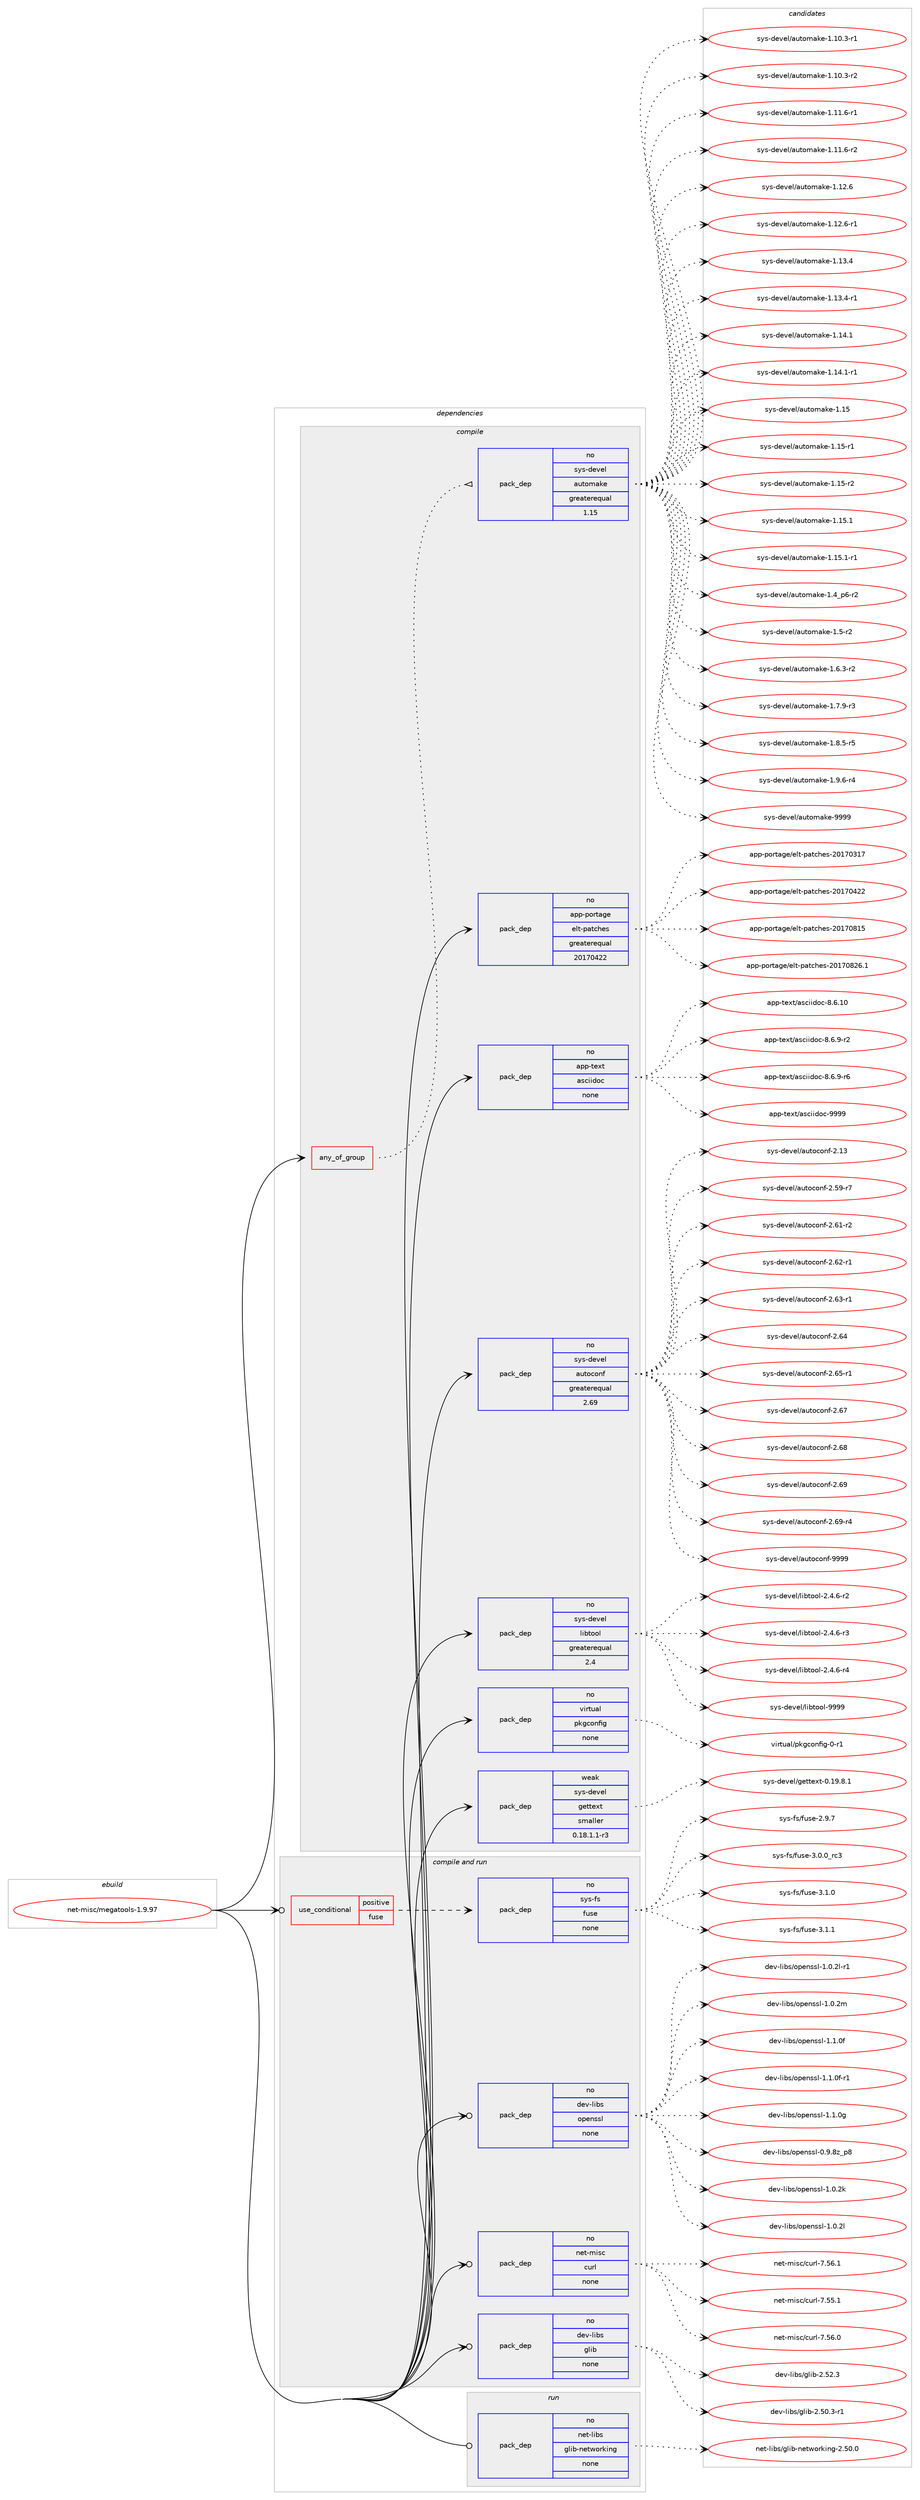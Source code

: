 digraph prolog {

# *************
# Graph options
# *************

newrank=true;
concentrate=true;
compound=true;
graph [rankdir=LR,fontname=Helvetica,fontsize=10,ranksep=1.5];#, ranksep=2.5, nodesep=0.2];
edge  [arrowhead=vee];
node  [fontname=Helvetica,fontsize=10];

# **********
# The ebuild
# **********

subgraph cluster_leftcol {
color=gray;
rank=same;
label=<<i>ebuild</i>>;
id [label="net-misc/megatools-1.9.97", color=red, width=4, href="../net-misc/megatools-1.9.97.svg"];
}

# ****************
# The dependencies
# ****************

subgraph cluster_midcol {
color=gray;
label=<<i>dependencies</i>>;
subgraph cluster_compile {
fillcolor="#eeeeee";
style=filled;
label=<<i>compile</i>>;
subgraph any7034 {
dependency427022 [label=<<TABLE BORDER="0" CELLBORDER="1" CELLSPACING="0" CELLPADDING="4"><TR><TD CELLPADDING="10">any_of_group</TD></TR></TABLE>>, shape=none, color=red];subgraph pack313975 {
dependency427023 [label=<<TABLE BORDER="0" CELLBORDER="1" CELLSPACING="0" CELLPADDING="4" WIDTH="220"><TR><TD ROWSPAN="6" CELLPADDING="30">pack_dep</TD></TR><TR><TD WIDTH="110">no</TD></TR><TR><TD>sys-devel</TD></TR><TR><TD>automake</TD></TR><TR><TD>greaterequal</TD></TR><TR><TD>1.15</TD></TR></TABLE>>, shape=none, color=blue];
}
dependency427022:e -> dependency427023:w [weight=20,style="dotted",arrowhead="oinv"];
}
id:e -> dependency427022:w [weight=20,style="solid",arrowhead="vee"];
subgraph pack313976 {
dependency427024 [label=<<TABLE BORDER="0" CELLBORDER="1" CELLSPACING="0" CELLPADDING="4" WIDTH="220"><TR><TD ROWSPAN="6" CELLPADDING="30">pack_dep</TD></TR><TR><TD WIDTH="110">no</TD></TR><TR><TD>app-portage</TD></TR><TR><TD>elt-patches</TD></TR><TR><TD>greaterequal</TD></TR><TR><TD>20170422</TD></TR></TABLE>>, shape=none, color=blue];
}
id:e -> dependency427024:w [weight=20,style="solid",arrowhead="vee"];
subgraph pack313977 {
dependency427025 [label=<<TABLE BORDER="0" CELLBORDER="1" CELLSPACING="0" CELLPADDING="4" WIDTH="220"><TR><TD ROWSPAN="6" CELLPADDING="30">pack_dep</TD></TR><TR><TD WIDTH="110">no</TD></TR><TR><TD>app-text</TD></TR><TR><TD>asciidoc</TD></TR><TR><TD>none</TD></TR><TR><TD></TD></TR></TABLE>>, shape=none, color=blue];
}
id:e -> dependency427025:w [weight=20,style="solid",arrowhead="vee"];
subgraph pack313978 {
dependency427026 [label=<<TABLE BORDER="0" CELLBORDER="1" CELLSPACING="0" CELLPADDING="4" WIDTH="220"><TR><TD ROWSPAN="6" CELLPADDING="30">pack_dep</TD></TR><TR><TD WIDTH="110">no</TD></TR><TR><TD>sys-devel</TD></TR><TR><TD>autoconf</TD></TR><TR><TD>greaterequal</TD></TR><TR><TD>2.69</TD></TR></TABLE>>, shape=none, color=blue];
}
id:e -> dependency427026:w [weight=20,style="solid",arrowhead="vee"];
subgraph pack313979 {
dependency427027 [label=<<TABLE BORDER="0" CELLBORDER="1" CELLSPACING="0" CELLPADDING="4" WIDTH="220"><TR><TD ROWSPAN="6" CELLPADDING="30">pack_dep</TD></TR><TR><TD WIDTH="110">no</TD></TR><TR><TD>sys-devel</TD></TR><TR><TD>libtool</TD></TR><TR><TD>greaterequal</TD></TR><TR><TD>2.4</TD></TR></TABLE>>, shape=none, color=blue];
}
id:e -> dependency427027:w [weight=20,style="solid",arrowhead="vee"];
subgraph pack313980 {
dependency427028 [label=<<TABLE BORDER="0" CELLBORDER="1" CELLSPACING="0" CELLPADDING="4" WIDTH="220"><TR><TD ROWSPAN="6" CELLPADDING="30">pack_dep</TD></TR><TR><TD WIDTH="110">no</TD></TR><TR><TD>virtual</TD></TR><TR><TD>pkgconfig</TD></TR><TR><TD>none</TD></TR><TR><TD></TD></TR></TABLE>>, shape=none, color=blue];
}
id:e -> dependency427028:w [weight=20,style="solid",arrowhead="vee"];
subgraph pack313981 {
dependency427029 [label=<<TABLE BORDER="0" CELLBORDER="1" CELLSPACING="0" CELLPADDING="4" WIDTH="220"><TR><TD ROWSPAN="6" CELLPADDING="30">pack_dep</TD></TR><TR><TD WIDTH="110">weak</TD></TR><TR><TD>sys-devel</TD></TR><TR><TD>gettext</TD></TR><TR><TD>smaller</TD></TR><TR><TD>0.18.1.1-r3</TD></TR></TABLE>>, shape=none, color=blue];
}
id:e -> dependency427029:w [weight=20,style="solid",arrowhead="vee"];
}
subgraph cluster_compileandrun {
fillcolor="#eeeeee";
style=filled;
label=<<i>compile and run</i>>;
subgraph cond105820 {
dependency427030 [label=<<TABLE BORDER="0" CELLBORDER="1" CELLSPACING="0" CELLPADDING="4"><TR><TD ROWSPAN="3" CELLPADDING="10">use_conditional</TD></TR><TR><TD>positive</TD></TR><TR><TD>fuse</TD></TR></TABLE>>, shape=none, color=red];
subgraph pack313982 {
dependency427031 [label=<<TABLE BORDER="0" CELLBORDER="1" CELLSPACING="0" CELLPADDING="4" WIDTH="220"><TR><TD ROWSPAN="6" CELLPADDING="30">pack_dep</TD></TR><TR><TD WIDTH="110">no</TD></TR><TR><TD>sys-fs</TD></TR><TR><TD>fuse</TD></TR><TR><TD>none</TD></TR><TR><TD></TD></TR></TABLE>>, shape=none, color=blue];
}
dependency427030:e -> dependency427031:w [weight=20,style="dashed",arrowhead="vee"];
}
id:e -> dependency427030:w [weight=20,style="solid",arrowhead="odotvee"];
subgraph pack313983 {
dependency427032 [label=<<TABLE BORDER="0" CELLBORDER="1" CELLSPACING="0" CELLPADDING="4" WIDTH="220"><TR><TD ROWSPAN="6" CELLPADDING="30">pack_dep</TD></TR><TR><TD WIDTH="110">no</TD></TR><TR><TD>dev-libs</TD></TR><TR><TD>glib</TD></TR><TR><TD>none</TD></TR><TR><TD></TD></TR></TABLE>>, shape=none, color=blue];
}
id:e -> dependency427032:w [weight=20,style="solid",arrowhead="odotvee"];
subgraph pack313984 {
dependency427033 [label=<<TABLE BORDER="0" CELLBORDER="1" CELLSPACING="0" CELLPADDING="4" WIDTH="220"><TR><TD ROWSPAN="6" CELLPADDING="30">pack_dep</TD></TR><TR><TD WIDTH="110">no</TD></TR><TR><TD>dev-libs</TD></TR><TR><TD>openssl</TD></TR><TR><TD>none</TD></TR><TR><TD></TD></TR></TABLE>>, shape=none, color=blue];
}
id:e -> dependency427033:w [weight=20,style="solid",arrowhead="odotvee"];
subgraph pack313985 {
dependency427034 [label=<<TABLE BORDER="0" CELLBORDER="1" CELLSPACING="0" CELLPADDING="4" WIDTH="220"><TR><TD ROWSPAN="6" CELLPADDING="30">pack_dep</TD></TR><TR><TD WIDTH="110">no</TD></TR><TR><TD>net-misc</TD></TR><TR><TD>curl</TD></TR><TR><TD>none</TD></TR><TR><TD></TD></TR></TABLE>>, shape=none, color=blue];
}
id:e -> dependency427034:w [weight=20,style="solid",arrowhead="odotvee"];
}
subgraph cluster_run {
fillcolor="#eeeeee";
style=filled;
label=<<i>run</i>>;
subgraph pack313986 {
dependency427035 [label=<<TABLE BORDER="0" CELLBORDER="1" CELLSPACING="0" CELLPADDING="4" WIDTH="220"><TR><TD ROWSPAN="6" CELLPADDING="30">pack_dep</TD></TR><TR><TD WIDTH="110">no</TD></TR><TR><TD>net-libs</TD></TR><TR><TD>glib-networking</TD></TR><TR><TD>none</TD></TR><TR><TD></TD></TR></TABLE>>, shape=none, color=blue];
}
id:e -> dependency427035:w [weight=20,style="solid",arrowhead="odot"];
}
}

# **************
# The candidates
# **************

subgraph cluster_choices {
rank=same;
color=gray;
label=<<i>candidates</i>>;

subgraph choice313975 {
color=black;
nodesep=1;
choice11512111545100101118101108479711711611110997107101454946494846514511449 [label="sys-devel/automake-1.10.3-r1", color=red, width=4,href="../sys-devel/automake-1.10.3-r1.svg"];
choice11512111545100101118101108479711711611110997107101454946494846514511450 [label="sys-devel/automake-1.10.3-r2", color=red, width=4,href="../sys-devel/automake-1.10.3-r2.svg"];
choice11512111545100101118101108479711711611110997107101454946494946544511449 [label="sys-devel/automake-1.11.6-r1", color=red, width=4,href="../sys-devel/automake-1.11.6-r1.svg"];
choice11512111545100101118101108479711711611110997107101454946494946544511450 [label="sys-devel/automake-1.11.6-r2", color=red, width=4,href="../sys-devel/automake-1.11.6-r2.svg"];
choice1151211154510010111810110847971171161111099710710145494649504654 [label="sys-devel/automake-1.12.6", color=red, width=4,href="../sys-devel/automake-1.12.6.svg"];
choice11512111545100101118101108479711711611110997107101454946495046544511449 [label="sys-devel/automake-1.12.6-r1", color=red, width=4,href="../sys-devel/automake-1.12.6-r1.svg"];
choice1151211154510010111810110847971171161111099710710145494649514652 [label="sys-devel/automake-1.13.4", color=red, width=4,href="../sys-devel/automake-1.13.4.svg"];
choice11512111545100101118101108479711711611110997107101454946495146524511449 [label="sys-devel/automake-1.13.4-r1", color=red, width=4,href="../sys-devel/automake-1.13.4-r1.svg"];
choice1151211154510010111810110847971171161111099710710145494649524649 [label="sys-devel/automake-1.14.1", color=red, width=4,href="../sys-devel/automake-1.14.1.svg"];
choice11512111545100101118101108479711711611110997107101454946495246494511449 [label="sys-devel/automake-1.14.1-r1", color=red, width=4,href="../sys-devel/automake-1.14.1-r1.svg"];
choice115121115451001011181011084797117116111109971071014549464953 [label="sys-devel/automake-1.15", color=red, width=4,href="../sys-devel/automake-1.15.svg"];
choice1151211154510010111810110847971171161111099710710145494649534511449 [label="sys-devel/automake-1.15-r1", color=red, width=4,href="../sys-devel/automake-1.15-r1.svg"];
choice1151211154510010111810110847971171161111099710710145494649534511450 [label="sys-devel/automake-1.15-r2", color=red, width=4,href="../sys-devel/automake-1.15-r2.svg"];
choice1151211154510010111810110847971171161111099710710145494649534649 [label="sys-devel/automake-1.15.1", color=red, width=4,href="../sys-devel/automake-1.15.1.svg"];
choice11512111545100101118101108479711711611110997107101454946495346494511449 [label="sys-devel/automake-1.15.1-r1", color=red, width=4,href="../sys-devel/automake-1.15.1-r1.svg"];
choice115121115451001011181011084797117116111109971071014549465295112544511450 [label="sys-devel/automake-1.4_p6-r2", color=red, width=4,href="../sys-devel/automake-1.4_p6-r2.svg"];
choice11512111545100101118101108479711711611110997107101454946534511450 [label="sys-devel/automake-1.5-r2", color=red, width=4,href="../sys-devel/automake-1.5-r2.svg"];
choice115121115451001011181011084797117116111109971071014549465446514511450 [label="sys-devel/automake-1.6.3-r2", color=red, width=4,href="../sys-devel/automake-1.6.3-r2.svg"];
choice115121115451001011181011084797117116111109971071014549465546574511451 [label="sys-devel/automake-1.7.9-r3", color=red, width=4,href="../sys-devel/automake-1.7.9-r3.svg"];
choice115121115451001011181011084797117116111109971071014549465646534511453 [label="sys-devel/automake-1.8.5-r5", color=red, width=4,href="../sys-devel/automake-1.8.5-r5.svg"];
choice115121115451001011181011084797117116111109971071014549465746544511452 [label="sys-devel/automake-1.9.6-r4", color=red, width=4,href="../sys-devel/automake-1.9.6-r4.svg"];
choice115121115451001011181011084797117116111109971071014557575757 [label="sys-devel/automake-9999", color=red, width=4,href="../sys-devel/automake-9999.svg"];
dependency427023:e -> choice11512111545100101118101108479711711611110997107101454946494846514511449:w [style=dotted,weight="100"];
dependency427023:e -> choice11512111545100101118101108479711711611110997107101454946494846514511450:w [style=dotted,weight="100"];
dependency427023:e -> choice11512111545100101118101108479711711611110997107101454946494946544511449:w [style=dotted,weight="100"];
dependency427023:e -> choice11512111545100101118101108479711711611110997107101454946494946544511450:w [style=dotted,weight="100"];
dependency427023:e -> choice1151211154510010111810110847971171161111099710710145494649504654:w [style=dotted,weight="100"];
dependency427023:e -> choice11512111545100101118101108479711711611110997107101454946495046544511449:w [style=dotted,weight="100"];
dependency427023:e -> choice1151211154510010111810110847971171161111099710710145494649514652:w [style=dotted,weight="100"];
dependency427023:e -> choice11512111545100101118101108479711711611110997107101454946495146524511449:w [style=dotted,weight="100"];
dependency427023:e -> choice1151211154510010111810110847971171161111099710710145494649524649:w [style=dotted,weight="100"];
dependency427023:e -> choice11512111545100101118101108479711711611110997107101454946495246494511449:w [style=dotted,weight="100"];
dependency427023:e -> choice115121115451001011181011084797117116111109971071014549464953:w [style=dotted,weight="100"];
dependency427023:e -> choice1151211154510010111810110847971171161111099710710145494649534511449:w [style=dotted,weight="100"];
dependency427023:e -> choice1151211154510010111810110847971171161111099710710145494649534511450:w [style=dotted,weight="100"];
dependency427023:e -> choice1151211154510010111810110847971171161111099710710145494649534649:w [style=dotted,weight="100"];
dependency427023:e -> choice11512111545100101118101108479711711611110997107101454946495346494511449:w [style=dotted,weight="100"];
dependency427023:e -> choice115121115451001011181011084797117116111109971071014549465295112544511450:w [style=dotted,weight="100"];
dependency427023:e -> choice11512111545100101118101108479711711611110997107101454946534511450:w [style=dotted,weight="100"];
dependency427023:e -> choice115121115451001011181011084797117116111109971071014549465446514511450:w [style=dotted,weight="100"];
dependency427023:e -> choice115121115451001011181011084797117116111109971071014549465546574511451:w [style=dotted,weight="100"];
dependency427023:e -> choice115121115451001011181011084797117116111109971071014549465646534511453:w [style=dotted,weight="100"];
dependency427023:e -> choice115121115451001011181011084797117116111109971071014549465746544511452:w [style=dotted,weight="100"];
dependency427023:e -> choice115121115451001011181011084797117116111109971071014557575757:w [style=dotted,weight="100"];
}
subgraph choice313976 {
color=black;
nodesep=1;
choice97112112451121111141169710310147101108116451129711699104101115455048495548514955 [label="app-portage/elt-patches-20170317", color=red, width=4,href="../app-portage/elt-patches-20170317.svg"];
choice97112112451121111141169710310147101108116451129711699104101115455048495548525050 [label="app-portage/elt-patches-20170422", color=red, width=4,href="../app-portage/elt-patches-20170422.svg"];
choice97112112451121111141169710310147101108116451129711699104101115455048495548564953 [label="app-portage/elt-patches-20170815", color=red, width=4,href="../app-portage/elt-patches-20170815.svg"];
choice971121124511211111411697103101471011081164511297116991041011154550484955485650544649 [label="app-portage/elt-patches-20170826.1", color=red, width=4,href="../app-portage/elt-patches-20170826.1.svg"];
dependency427024:e -> choice97112112451121111141169710310147101108116451129711699104101115455048495548514955:w [style=dotted,weight="100"];
dependency427024:e -> choice97112112451121111141169710310147101108116451129711699104101115455048495548525050:w [style=dotted,weight="100"];
dependency427024:e -> choice97112112451121111141169710310147101108116451129711699104101115455048495548564953:w [style=dotted,weight="100"];
dependency427024:e -> choice971121124511211111411697103101471011081164511297116991041011154550484955485650544649:w [style=dotted,weight="100"];
}
subgraph choice313977 {
color=black;
nodesep=1;
choice97112112451161011201164797115991051051001119945564654464948 [label="app-text/asciidoc-8.6.10", color=red, width=4,href="../app-text/asciidoc-8.6.10.svg"];
choice9711211245116101120116479711599105105100111994556465446574511450 [label="app-text/asciidoc-8.6.9-r2", color=red, width=4,href="../app-text/asciidoc-8.6.9-r2.svg"];
choice9711211245116101120116479711599105105100111994556465446574511454 [label="app-text/asciidoc-8.6.9-r6", color=red, width=4,href="../app-text/asciidoc-8.6.9-r6.svg"];
choice9711211245116101120116479711599105105100111994557575757 [label="app-text/asciidoc-9999", color=red, width=4,href="../app-text/asciidoc-9999.svg"];
dependency427025:e -> choice97112112451161011201164797115991051051001119945564654464948:w [style=dotted,weight="100"];
dependency427025:e -> choice9711211245116101120116479711599105105100111994556465446574511450:w [style=dotted,weight="100"];
dependency427025:e -> choice9711211245116101120116479711599105105100111994556465446574511454:w [style=dotted,weight="100"];
dependency427025:e -> choice9711211245116101120116479711599105105100111994557575757:w [style=dotted,weight="100"];
}
subgraph choice313978 {
color=black;
nodesep=1;
choice115121115451001011181011084797117116111991111101024550464951 [label="sys-devel/autoconf-2.13", color=red, width=4,href="../sys-devel/autoconf-2.13.svg"];
choice1151211154510010111810110847971171161119911111010245504653574511455 [label="sys-devel/autoconf-2.59-r7", color=red, width=4,href="../sys-devel/autoconf-2.59-r7.svg"];
choice1151211154510010111810110847971171161119911111010245504654494511450 [label="sys-devel/autoconf-2.61-r2", color=red, width=4,href="../sys-devel/autoconf-2.61-r2.svg"];
choice1151211154510010111810110847971171161119911111010245504654504511449 [label="sys-devel/autoconf-2.62-r1", color=red, width=4,href="../sys-devel/autoconf-2.62-r1.svg"];
choice1151211154510010111810110847971171161119911111010245504654514511449 [label="sys-devel/autoconf-2.63-r1", color=red, width=4,href="../sys-devel/autoconf-2.63-r1.svg"];
choice115121115451001011181011084797117116111991111101024550465452 [label="sys-devel/autoconf-2.64", color=red, width=4,href="../sys-devel/autoconf-2.64.svg"];
choice1151211154510010111810110847971171161119911111010245504654534511449 [label="sys-devel/autoconf-2.65-r1", color=red, width=4,href="../sys-devel/autoconf-2.65-r1.svg"];
choice115121115451001011181011084797117116111991111101024550465455 [label="sys-devel/autoconf-2.67", color=red, width=4,href="../sys-devel/autoconf-2.67.svg"];
choice115121115451001011181011084797117116111991111101024550465456 [label="sys-devel/autoconf-2.68", color=red, width=4,href="../sys-devel/autoconf-2.68.svg"];
choice115121115451001011181011084797117116111991111101024550465457 [label="sys-devel/autoconf-2.69", color=red, width=4,href="../sys-devel/autoconf-2.69.svg"];
choice1151211154510010111810110847971171161119911111010245504654574511452 [label="sys-devel/autoconf-2.69-r4", color=red, width=4,href="../sys-devel/autoconf-2.69-r4.svg"];
choice115121115451001011181011084797117116111991111101024557575757 [label="sys-devel/autoconf-9999", color=red, width=4,href="../sys-devel/autoconf-9999.svg"];
dependency427026:e -> choice115121115451001011181011084797117116111991111101024550464951:w [style=dotted,weight="100"];
dependency427026:e -> choice1151211154510010111810110847971171161119911111010245504653574511455:w [style=dotted,weight="100"];
dependency427026:e -> choice1151211154510010111810110847971171161119911111010245504654494511450:w [style=dotted,weight="100"];
dependency427026:e -> choice1151211154510010111810110847971171161119911111010245504654504511449:w [style=dotted,weight="100"];
dependency427026:e -> choice1151211154510010111810110847971171161119911111010245504654514511449:w [style=dotted,weight="100"];
dependency427026:e -> choice115121115451001011181011084797117116111991111101024550465452:w [style=dotted,weight="100"];
dependency427026:e -> choice1151211154510010111810110847971171161119911111010245504654534511449:w [style=dotted,weight="100"];
dependency427026:e -> choice115121115451001011181011084797117116111991111101024550465455:w [style=dotted,weight="100"];
dependency427026:e -> choice115121115451001011181011084797117116111991111101024550465456:w [style=dotted,weight="100"];
dependency427026:e -> choice115121115451001011181011084797117116111991111101024550465457:w [style=dotted,weight="100"];
dependency427026:e -> choice1151211154510010111810110847971171161119911111010245504654574511452:w [style=dotted,weight="100"];
dependency427026:e -> choice115121115451001011181011084797117116111991111101024557575757:w [style=dotted,weight="100"];
}
subgraph choice313979 {
color=black;
nodesep=1;
choice1151211154510010111810110847108105981161111111084550465246544511450 [label="sys-devel/libtool-2.4.6-r2", color=red, width=4,href="../sys-devel/libtool-2.4.6-r2.svg"];
choice1151211154510010111810110847108105981161111111084550465246544511451 [label="sys-devel/libtool-2.4.6-r3", color=red, width=4,href="../sys-devel/libtool-2.4.6-r3.svg"];
choice1151211154510010111810110847108105981161111111084550465246544511452 [label="sys-devel/libtool-2.4.6-r4", color=red, width=4,href="../sys-devel/libtool-2.4.6-r4.svg"];
choice1151211154510010111810110847108105981161111111084557575757 [label="sys-devel/libtool-9999", color=red, width=4,href="../sys-devel/libtool-9999.svg"];
dependency427027:e -> choice1151211154510010111810110847108105981161111111084550465246544511450:w [style=dotted,weight="100"];
dependency427027:e -> choice1151211154510010111810110847108105981161111111084550465246544511451:w [style=dotted,weight="100"];
dependency427027:e -> choice1151211154510010111810110847108105981161111111084550465246544511452:w [style=dotted,weight="100"];
dependency427027:e -> choice1151211154510010111810110847108105981161111111084557575757:w [style=dotted,weight="100"];
}
subgraph choice313980 {
color=black;
nodesep=1;
choice11810511411611797108471121071039911111010210510345484511449 [label="virtual/pkgconfig-0-r1", color=red, width=4,href="../virtual/pkgconfig-0-r1.svg"];
dependency427028:e -> choice11810511411611797108471121071039911111010210510345484511449:w [style=dotted,weight="100"];
}
subgraph choice313981 {
color=black;
nodesep=1;
choice1151211154510010111810110847103101116116101120116454846495746564649 [label="sys-devel/gettext-0.19.8.1", color=red, width=4,href="../sys-devel/gettext-0.19.8.1.svg"];
dependency427029:e -> choice1151211154510010111810110847103101116116101120116454846495746564649:w [style=dotted,weight="100"];
}
subgraph choice313982 {
color=black;
nodesep=1;
choice1151211154510211547102117115101455046574655 [label="sys-fs/fuse-2.9.7", color=red, width=4,href="../sys-fs/fuse-2.9.7.svg"];
choice1151211154510211547102117115101455146484648951149951 [label="sys-fs/fuse-3.0.0_rc3", color=red, width=4,href="../sys-fs/fuse-3.0.0_rc3.svg"];
choice1151211154510211547102117115101455146494648 [label="sys-fs/fuse-3.1.0", color=red, width=4,href="../sys-fs/fuse-3.1.0.svg"];
choice1151211154510211547102117115101455146494649 [label="sys-fs/fuse-3.1.1", color=red, width=4,href="../sys-fs/fuse-3.1.1.svg"];
dependency427031:e -> choice1151211154510211547102117115101455046574655:w [style=dotted,weight="100"];
dependency427031:e -> choice1151211154510211547102117115101455146484648951149951:w [style=dotted,weight="100"];
dependency427031:e -> choice1151211154510211547102117115101455146494648:w [style=dotted,weight="100"];
dependency427031:e -> choice1151211154510211547102117115101455146494649:w [style=dotted,weight="100"];
}
subgraph choice313983 {
color=black;
nodesep=1;
choice10010111845108105981154710310810598455046534846514511449 [label="dev-libs/glib-2.50.3-r1", color=red, width=4,href="../dev-libs/glib-2.50.3-r1.svg"];
choice1001011184510810598115471031081059845504653504651 [label="dev-libs/glib-2.52.3", color=red, width=4,href="../dev-libs/glib-2.52.3.svg"];
dependency427032:e -> choice10010111845108105981154710310810598455046534846514511449:w [style=dotted,weight="100"];
dependency427032:e -> choice1001011184510810598115471031081059845504653504651:w [style=dotted,weight="100"];
}
subgraph choice313984 {
color=black;
nodesep=1;
choice1001011184510810598115471111121011101151151084548465746561229511256 [label="dev-libs/openssl-0.9.8z_p8", color=red, width=4,href="../dev-libs/openssl-0.9.8z_p8.svg"];
choice100101118451081059811547111112101110115115108454946484650107 [label="dev-libs/openssl-1.0.2k", color=red, width=4,href="../dev-libs/openssl-1.0.2k.svg"];
choice100101118451081059811547111112101110115115108454946484650108 [label="dev-libs/openssl-1.0.2l", color=red, width=4,href="../dev-libs/openssl-1.0.2l.svg"];
choice1001011184510810598115471111121011101151151084549464846501084511449 [label="dev-libs/openssl-1.0.2l-r1", color=red, width=4,href="../dev-libs/openssl-1.0.2l-r1.svg"];
choice100101118451081059811547111112101110115115108454946484650109 [label="dev-libs/openssl-1.0.2m", color=red, width=4,href="../dev-libs/openssl-1.0.2m.svg"];
choice100101118451081059811547111112101110115115108454946494648102 [label="dev-libs/openssl-1.1.0f", color=red, width=4,href="../dev-libs/openssl-1.1.0f.svg"];
choice1001011184510810598115471111121011101151151084549464946481024511449 [label="dev-libs/openssl-1.1.0f-r1", color=red, width=4,href="../dev-libs/openssl-1.1.0f-r1.svg"];
choice100101118451081059811547111112101110115115108454946494648103 [label="dev-libs/openssl-1.1.0g", color=red, width=4,href="../dev-libs/openssl-1.1.0g.svg"];
dependency427033:e -> choice1001011184510810598115471111121011101151151084548465746561229511256:w [style=dotted,weight="100"];
dependency427033:e -> choice100101118451081059811547111112101110115115108454946484650107:w [style=dotted,weight="100"];
dependency427033:e -> choice100101118451081059811547111112101110115115108454946484650108:w [style=dotted,weight="100"];
dependency427033:e -> choice1001011184510810598115471111121011101151151084549464846501084511449:w [style=dotted,weight="100"];
dependency427033:e -> choice100101118451081059811547111112101110115115108454946484650109:w [style=dotted,weight="100"];
dependency427033:e -> choice100101118451081059811547111112101110115115108454946494648102:w [style=dotted,weight="100"];
dependency427033:e -> choice1001011184510810598115471111121011101151151084549464946481024511449:w [style=dotted,weight="100"];
dependency427033:e -> choice100101118451081059811547111112101110115115108454946494648103:w [style=dotted,weight="100"];
}
subgraph choice313985 {
color=black;
nodesep=1;
choice1101011164510910511599479911711410845554653534649 [label="net-misc/curl-7.55.1", color=red, width=4,href="../net-misc/curl-7.55.1.svg"];
choice1101011164510910511599479911711410845554653544648 [label="net-misc/curl-7.56.0", color=red, width=4,href="../net-misc/curl-7.56.0.svg"];
choice1101011164510910511599479911711410845554653544649 [label="net-misc/curl-7.56.1", color=red, width=4,href="../net-misc/curl-7.56.1.svg"];
dependency427034:e -> choice1101011164510910511599479911711410845554653534649:w [style=dotted,weight="100"];
dependency427034:e -> choice1101011164510910511599479911711410845554653544648:w [style=dotted,weight="100"];
dependency427034:e -> choice1101011164510910511599479911711410845554653544649:w [style=dotted,weight="100"];
}
subgraph choice313986 {
color=black;
nodesep=1;
choice110101116451081059811547103108105984511010111611911111410710511010345504653484648 [label="net-libs/glib-networking-2.50.0", color=red, width=4,href="../net-libs/glib-networking-2.50.0.svg"];
dependency427035:e -> choice110101116451081059811547103108105984511010111611911111410710511010345504653484648:w [style=dotted,weight="100"];
}
}

}
